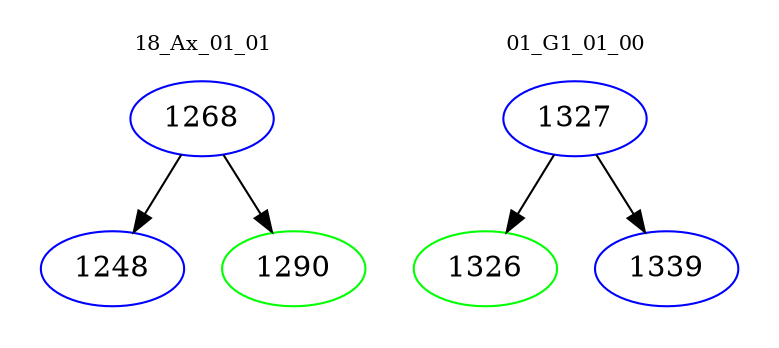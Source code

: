 digraph{
subgraph cluster_0 {
color = white
label = "18_Ax_01_01";
fontsize=10;
T0_1268 [label="1268", color="blue"]
T0_1268 -> T0_1248 [color="black"]
T0_1248 [label="1248", color="blue"]
T0_1268 -> T0_1290 [color="black"]
T0_1290 [label="1290", color="green"]
}
subgraph cluster_1 {
color = white
label = "01_G1_01_00";
fontsize=10;
T1_1327 [label="1327", color="blue"]
T1_1327 -> T1_1326 [color="black"]
T1_1326 [label="1326", color="green"]
T1_1327 -> T1_1339 [color="black"]
T1_1339 [label="1339", color="blue"]
}
}
